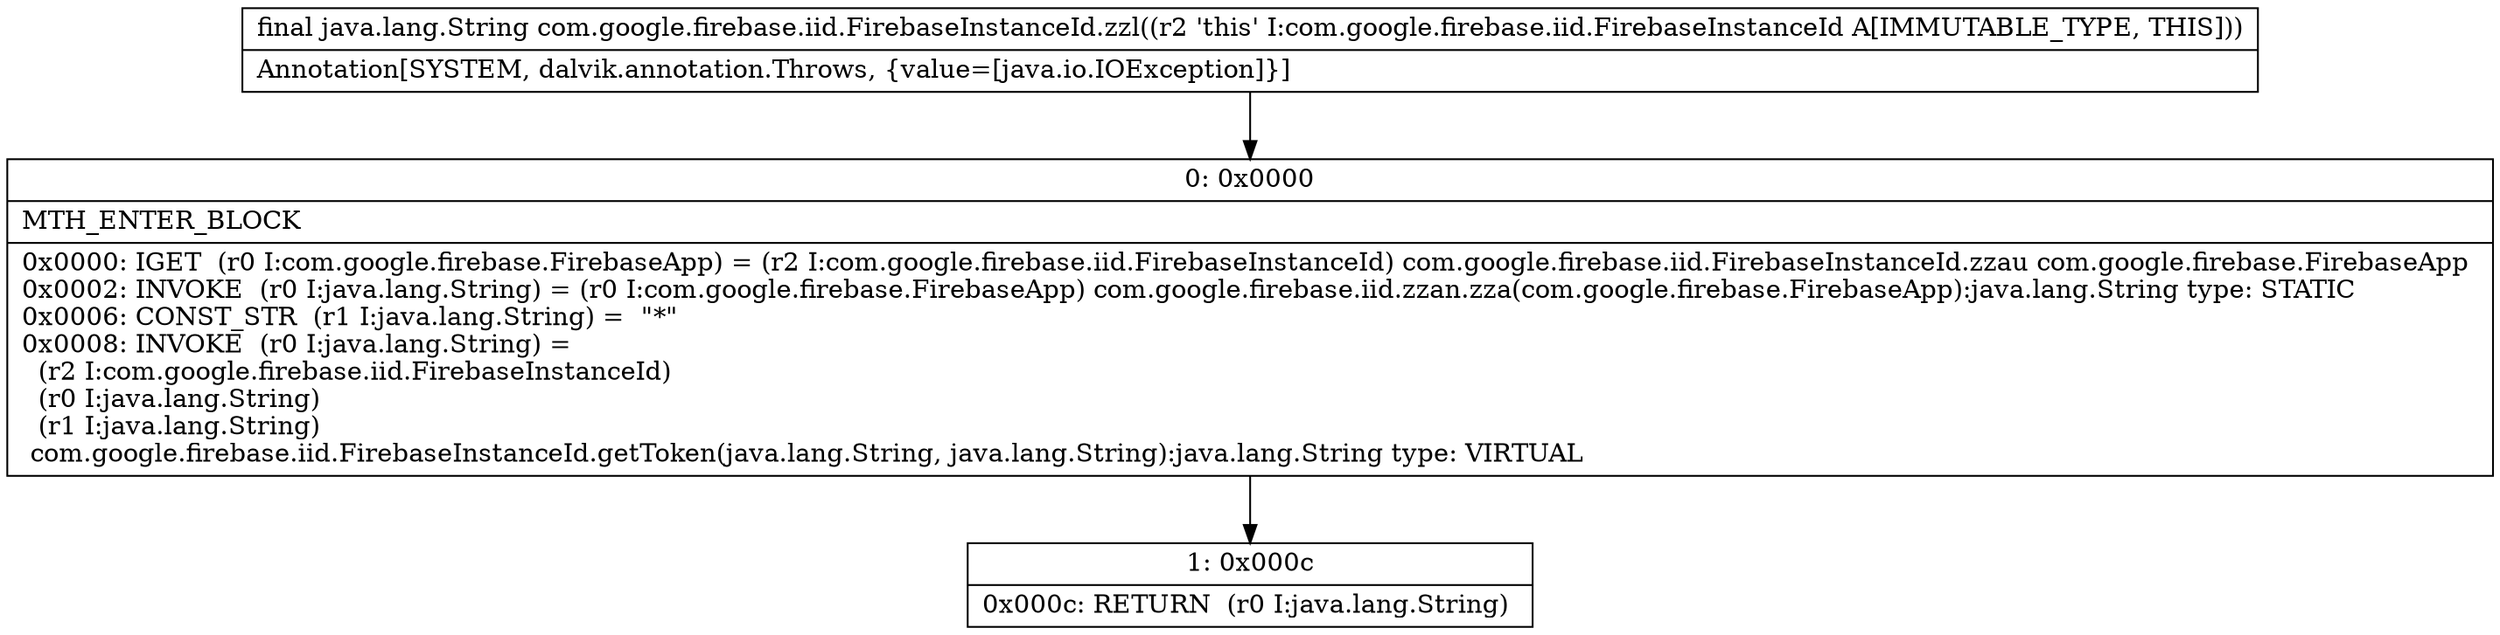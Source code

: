 digraph "CFG forcom.google.firebase.iid.FirebaseInstanceId.zzl()Ljava\/lang\/String;" {
Node_0 [shape=record,label="{0\:\ 0x0000|MTH_ENTER_BLOCK\l|0x0000: IGET  (r0 I:com.google.firebase.FirebaseApp) = (r2 I:com.google.firebase.iid.FirebaseInstanceId) com.google.firebase.iid.FirebaseInstanceId.zzau com.google.firebase.FirebaseApp \l0x0002: INVOKE  (r0 I:java.lang.String) = (r0 I:com.google.firebase.FirebaseApp) com.google.firebase.iid.zzan.zza(com.google.firebase.FirebaseApp):java.lang.String type: STATIC \l0x0006: CONST_STR  (r1 I:java.lang.String) =  \"*\" \l0x0008: INVOKE  (r0 I:java.lang.String) = \l  (r2 I:com.google.firebase.iid.FirebaseInstanceId)\l  (r0 I:java.lang.String)\l  (r1 I:java.lang.String)\l com.google.firebase.iid.FirebaseInstanceId.getToken(java.lang.String, java.lang.String):java.lang.String type: VIRTUAL \l}"];
Node_1 [shape=record,label="{1\:\ 0x000c|0x000c: RETURN  (r0 I:java.lang.String) \l}"];
MethodNode[shape=record,label="{final java.lang.String com.google.firebase.iid.FirebaseInstanceId.zzl((r2 'this' I:com.google.firebase.iid.FirebaseInstanceId A[IMMUTABLE_TYPE, THIS]))  | Annotation[SYSTEM, dalvik.annotation.Throws, \{value=[java.io.IOException]\}]\l}"];
MethodNode -> Node_0;
Node_0 -> Node_1;
}

